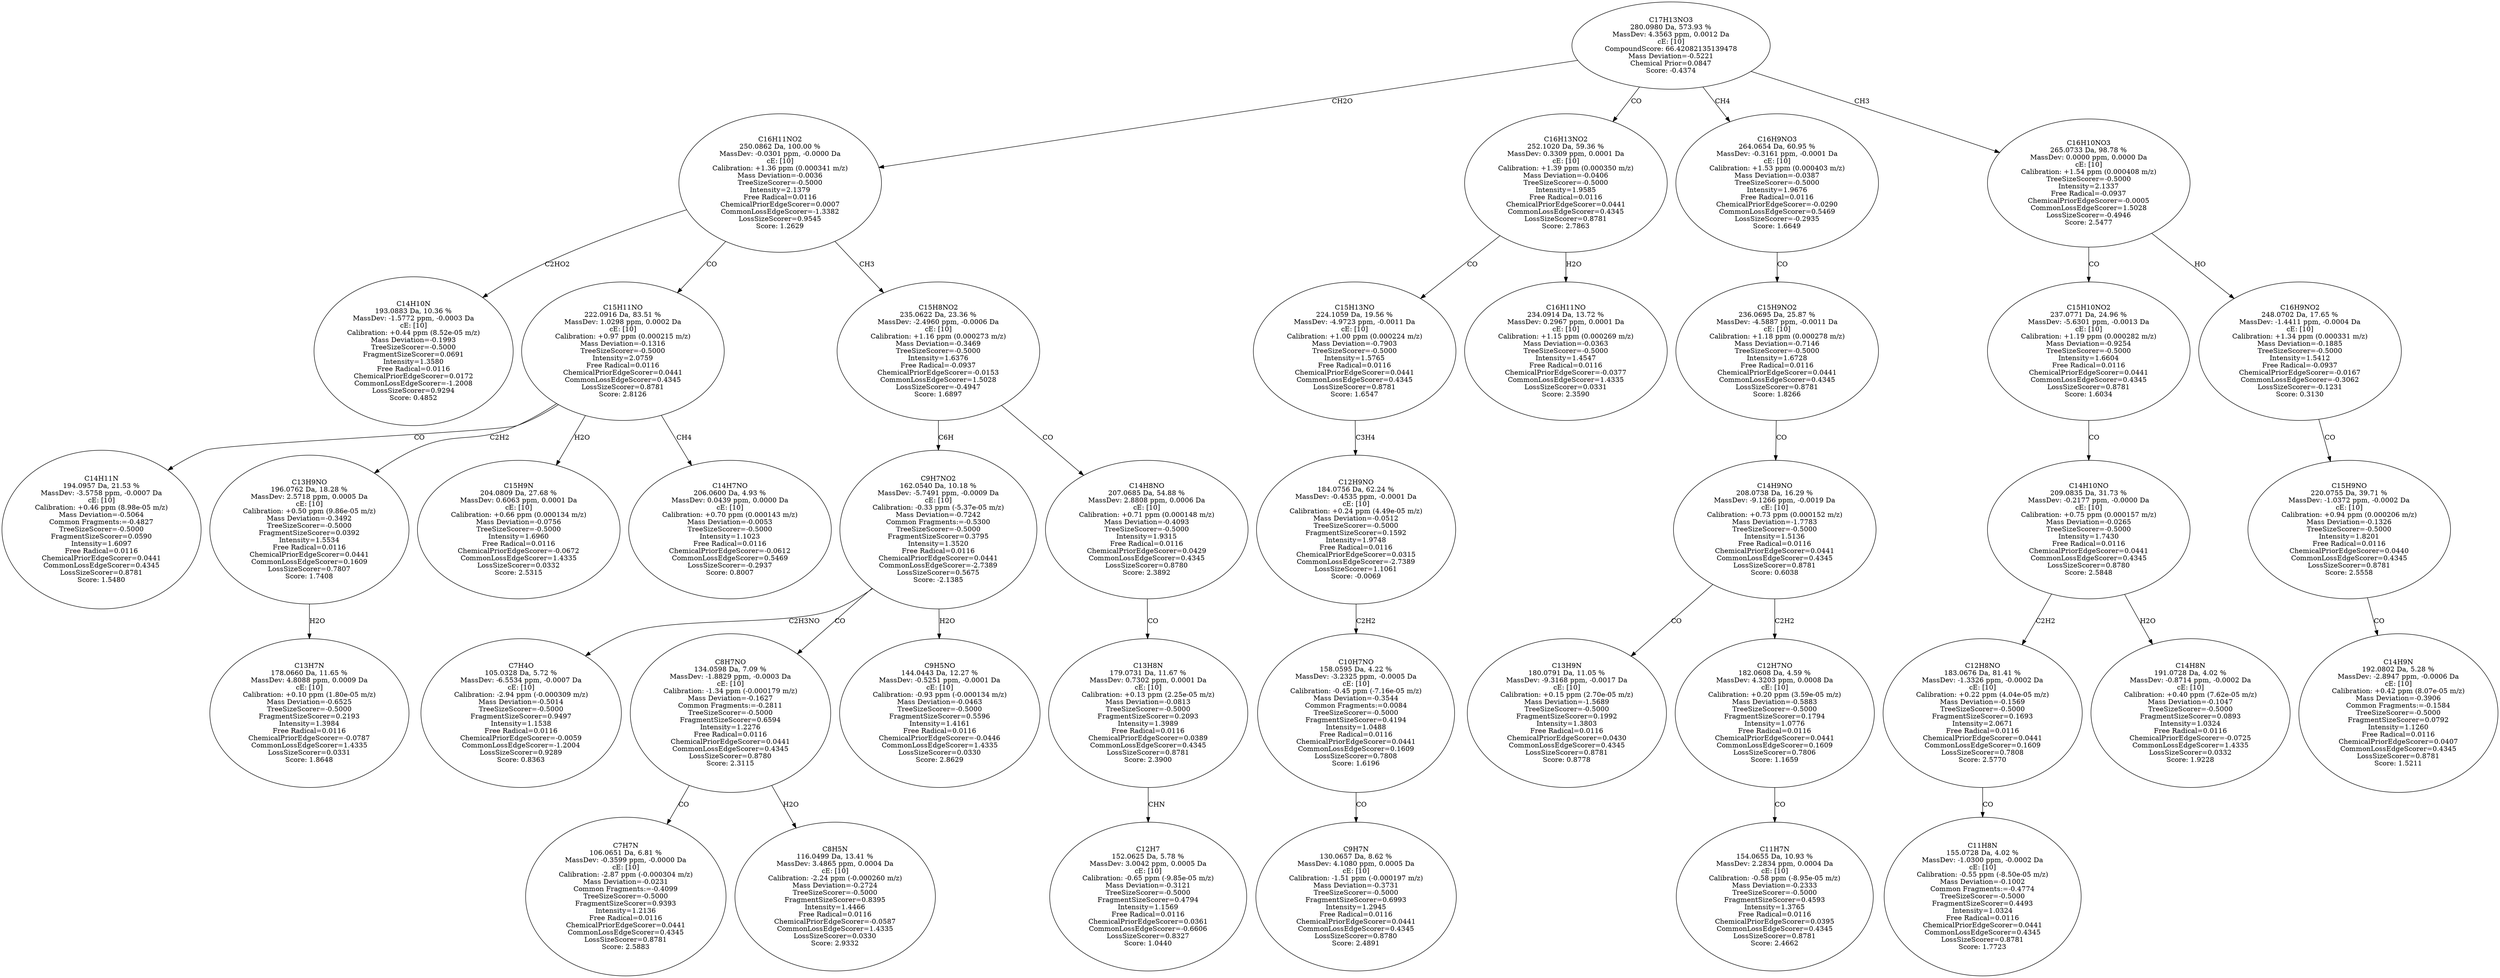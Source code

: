 strict digraph {
v1 [label="C14H10N\n193.0883 Da, 10.36 %\nMassDev: -1.5772 ppm, -0.0003 Da\ncE: [10]\nCalibration: +0.44 ppm (8.52e-05 m/z)\nMass Deviation=-0.1993\nTreeSizeScorer=-0.5000\nFragmentSizeScorer=0.0691\nIntensity=1.3580\nFree Radical=0.0116\nChemicalPriorEdgeScorer=0.0172\nCommonLossEdgeScorer=-1.2008\nLossSizeScorer=0.9294\nScore: 0.4852"];
v2 [label="C14H11N\n194.0957 Da, 21.53 %\nMassDev: -3.5758 ppm, -0.0007 Da\ncE: [10]\nCalibration: +0.46 ppm (8.98e-05 m/z)\nMass Deviation=-0.5064\nCommon Fragments:=-0.4827\nTreeSizeScorer=-0.5000\nFragmentSizeScorer=0.0590\nIntensity=1.6097\nFree Radical=0.0116\nChemicalPriorEdgeScorer=0.0441\nCommonLossEdgeScorer=0.4345\nLossSizeScorer=0.8781\nScore: 1.5480"];
v3 [label="C13H7N\n178.0660 Da, 11.65 %\nMassDev: 4.8088 ppm, 0.0009 Da\ncE: [10]\nCalibration: +0.10 ppm (1.80e-05 m/z)\nMass Deviation=-0.6525\nTreeSizeScorer=-0.5000\nFragmentSizeScorer=0.2193\nIntensity=1.3984\nFree Radical=0.0116\nChemicalPriorEdgeScorer=-0.0787\nCommonLossEdgeScorer=1.4335\nLossSizeScorer=0.0331\nScore: 1.8648"];
v4 [label="C13H9NO\n196.0762 Da, 18.28 %\nMassDev: 2.5718 ppm, 0.0005 Da\ncE: [10]\nCalibration: +0.50 ppm (9.86e-05 m/z)\nMass Deviation=-0.3492\nTreeSizeScorer=-0.5000\nFragmentSizeScorer=0.0392\nIntensity=1.5534\nFree Radical=0.0116\nChemicalPriorEdgeScorer=0.0441\nCommonLossEdgeScorer=0.1609\nLossSizeScorer=0.7807\nScore: 1.7408"];
v5 [label="C15H9N\n204.0809 Da, 27.68 %\nMassDev: 0.6063 ppm, 0.0001 Da\ncE: [10]\nCalibration: +0.66 ppm (0.000134 m/z)\nMass Deviation=-0.0756\nTreeSizeScorer=-0.5000\nIntensity=1.6960\nFree Radical=0.0116\nChemicalPriorEdgeScorer=-0.0672\nCommonLossEdgeScorer=1.4335\nLossSizeScorer=0.0332\nScore: 2.5315"];
v6 [label="C14H7NO\n206.0600 Da, 4.93 %\nMassDev: 0.0439 ppm, 0.0000 Da\ncE: [10]\nCalibration: +0.70 ppm (0.000143 m/z)\nMass Deviation=-0.0053\nTreeSizeScorer=-0.5000\nIntensity=1.1023\nFree Radical=0.0116\nChemicalPriorEdgeScorer=-0.0612\nCommonLossEdgeScorer=0.5469\nLossSizeScorer=-0.2937\nScore: 0.8007"];
v7 [label="C15H11NO\n222.0916 Da, 83.51 %\nMassDev: 1.0298 ppm, 0.0002 Da\ncE: [10]\nCalibration: +0.97 ppm (0.000215 m/z)\nMass Deviation=-0.1316\nTreeSizeScorer=-0.5000\nIntensity=2.0759\nFree Radical=0.0116\nChemicalPriorEdgeScorer=0.0441\nCommonLossEdgeScorer=0.4345\nLossSizeScorer=0.8781\nScore: 2.8126"];
v8 [label="C7H4O\n105.0328 Da, 5.72 %\nMassDev: -6.5534 ppm, -0.0007 Da\ncE: [10]\nCalibration: -2.94 ppm (-0.000309 m/z)\nMass Deviation=-0.5014\nTreeSizeScorer=-0.5000\nFragmentSizeScorer=0.9497\nIntensity=1.1538\nFree Radical=0.0116\nChemicalPriorEdgeScorer=-0.0059\nCommonLossEdgeScorer=-1.2004\nLossSizeScorer=0.9289\nScore: 0.8363"];
v9 [label="C7H7N\n106.0651 Da, 6.81 %\nMassDev: -0.3599 ppm, -0.0000 Da\ncE: [10]\nCalibration: -2.87 ppm (-0.000304 m/z)\nMass Deviation=-0.0231\nCommon Fragments:=-0.4099\nTreeSizeScorer=-0.5000\nFragmentSizeScorer=0.9393\nIntensity=1.2136\nFree Radical=0.0116\nChemicalPriorEdgeScorer=0.0441\nCommonLossEdgeScorer=0.4345\nLossSizeScorer=0.8781\nScore: 2.5883"];
v10 [label="C8H5N\n116.0499 Da, 13.41 %\nMassDev: 3.4865 ppm, 0.0004 Da\ncE: [10]\nCalibration: -2.24 ppm (-0.000260 m/z)\nMass Deviation=-0.2724\nTreeSizeScorer=-0.5000\nFragmentSizeScorer=0.8395\nIntensity=1.4466\nFree Radical=0.0116\nChemicalPriorEdgeScorer=-0.0587\nCommonLossEdgeScorer=1.4335\nLossSizeScorer=0.0330\nScore: 2.9332"];
v11 [label="C8H7NO\n134.0598 Da, 7.09 %\nMassDev: -1.8829 ppm, -0.0003 Da\ncE: [10]\nCalibration: -1.34 ppm (-0.000179 m/z)\nMass Deviation=-0.1627\nCommon Fragments:=-0.2811\nTreeSizeScorer=-0.5000\nFragmentSizeScorer=0.6594\nIntensity=1.2276\nFree Radical=0.0116\nChemicalPriorEdgeScorer=0.0441\nCommonLossEdgeScorer=0.4345\nLossSizeScorer=0.8780\nScore: 2.3115"];
v12 [label="C9H5NO\n144.0443 Da, 12.27 %\nMassDev: -0.5251 ppm, -0.0001 Da\ncE: [10]\nCalibration: -0.93 ppm (-0.000134 m/z)\nMass Deviation=-0.0463\nTreeSizeScorer=-0.5000\nFragmentSizeScorer=0.5596\nIntensity=1.4161\nFree Radical=0.0116\nChemicalPriorEdgeScorer=-0.0446\nCommonLossEdgeScorer=1.4335\nLossSizeScorer=0.0330\nScore: 2.8629"];
v13 [label="C9H7NO2\n162.0540 Da, 10.18 %\nMassDev: -5.7491 ppm, -0.0009 Da\ncE: [10]\nCalibration: -0.33 ppm (-5.37e-05 m/z)\nMass Deviation=-0.7242\nCommon Fragments:=-0.5300\nTreeSizeScorer=-0.5000\nFragmentSizeScorer=0.3795\nIntensity=1.3520\nFree Radical=0.0116\nChemicalPriorEdgeScorer=0.0441\nCommonLossEdgeScorer=-2.7389\nLossSizeScorer=0.5675\nScore: -2.1385"];
v14 [label="C12H7\n152.0625 Da, 5.78 %\nMassDev: 3.0042 ppm, 0.0005 Da\ncE: [10]\nCalibration: -0.65 ppm (-9.85e-05 m/z)\nMass Deviation=-0.3121\nTreeSizeScorer=-0.5000\nFragmentSizeScorer=0.4794\nIntensity=1.1569\nFree Radical=0.0116\nChemicalPriorEdgeScorer=0.0361\nCommonLossEdgeScorer=-0.6606\nLossSizeScorer=0.8327\nScore: 1.0440"];
v15 [label="C13H8N\n179.0731 Da, 11.67 %\nMassDev: 0.7302 ppm, 0.0001 Da\ncE: [10]\nCalibration: +0.13 ppm (2.25e-05 m/z)\nMass Deviation=-0.0813\nTreeSizeScorer=-0.5000\nFragmentSizeScorer=0.2093\nIntensity=1.3989\nFree Radical=0.0116\nChemicalPriorEdgeScorer=0.0389\nCommonLossEdgeScorer=0.4345\nLossSizeScorer=0.8781\nScore: 2.3900"];
v16 [label="C14H8NO\n207.0685 Da, 54.88 %\nMassDev: 2.8808 ppm, 0.0006 Da\ncE: [10]\nCalibration: +0.71 ppm (0.000148 m/z)\nMass Deviation=-0.4093\nTreeSizeScorer=-0.5000\nIntensity=1.9315\nFree Radical=0.0116\nChemicalPriorEdgeScorer=0.0429\nCommonLossEdgeScorer=0.4345\nLossSizeScorer=0.8780\nScore: 2.3892"];
v17 [label="C15H8NO2\n235.0622 Da, 23.36 %\nMassDev: -2.4960 ppm, -0.0006 Da\ncE: [10]\nCalibration: +1.16 ppm (0.000273 m/z)\nMass Deviation=-0.3469\nTreeSizeScorer=-0.5000\nIntensity=1.6376\nFree Radical=-0.0937\nChemicalPriorEdgeScorer=-0.0153\nCommonLossEdgeScorer=1.5028\nLossSizeScorer=-0.4947\nScore: 1.6897"];
v18 [label="C16H11NO2\n250.0862 Da, 100.00 %\nMassDev: -0.0301 ppm, -0.0000 Da\ncE: [10]\nCalibration: +1.36 ppm (0.000341 m/z)\nMass Deviation=-0.0036\nTreeSizeScorer=-0.5000\nIntensity=2.1379\nFree Radical=0.0116\nChemicalPriorEdgeScorer=0.0007\nCommonLossEdgeScorer=-1.3382\nLossSizeScorer=0.9545\nScore: 1.2629"];
v19 [label="C9H7N\n130.0657 Da, 8.62 %\nMassDev: 4.1080 ppm, 0.0005 Da\ncE: [10]\nCalibration: -1.51 ppm (-0.000197 m/z)\nMass Deviation=-0.3731\nTreeSizeScorer=-0.5000\nFragmentSizeScorer=0.6993\nIntensity=1.2945\nFree Radical=0.0116\nChemicalPriorEdgeScorer=0.0441\nCommonLossEdgeScorer=0.4345\nLossSizeScorer=0.8780\nScore: 2.4891"];
v20 [label="C10H7NO\n158.0595 Da, 4.22 %\nMassDev: -3.2325 ppm, -0.0005 Da\ncE: [10]\nCalibration: -0.45 ppm (-7.16e-05 m/z)\nMass Deviation=-0.3544\nCommon Fragments:=0.0084\nTreeSizeScorer=-0.5000\nFragmentSizeScorer=0.4194\nIntensity=1.0488\nFree Radical=0.0116\nChemicalPriorEdgeScorer=0.0441\nCommonLossEdgeScorer=0.1609\nLossSizeScorer=0.7808\nScore: 1.6196"];
v21 [label="C12H9NO\n184.0756 Da, 62.24 %\nMassDev: -0.4535 ppm, -0.0001 Da\ncE: [10]\nCalibration: +0.24 ppm (4.49e-05 m/z)\nMass Deviation=-0.0512\nTreeSizeScorer=-0.5000\nFragmentSizeScorer=0.1592\nIntensity=1.9748\nFree Radical=0.0116\nChemicalPriorEdgeScorer=0.0315\nCommonLossEdgeScorer=-2.7389\nLossSizeScorer=1.1061\nScore: -0.0069"];
v22 [label="C15H13NO\n224.1059 Da, 19.56 %\nMassDev: -4.9723 ppm, -0.0011 Da\ncE: [10]\nCalibration: +1.00 ppm (0.000224 m/z)\nMass Deviation=-0.7903\nTreeSizeScorer=-0.5000\nIntensity=1.5765\nFree Radical=0.0116\nChemicalPriorEdgeScorer=0.0441\nCommonLossEdgeScorer=0.4345\nLossSizeScorer=0.8781\nScore: 1.6547"];
v23 [label="C16H11NO\n234.0914 Da, 13.72 %\nMassDev: 0.2967 ppm, 0.0001 Da\ncE: [10]\nCalibration: +1.15 ppm (0.000269 m/z)\nMass Deviation=-0.0363\nTreeSizeScorer=-0.5000\nIntensity=1.4547\nFree Radical=0.0116\nChemicalPriorEdgeScorer=-0.0377\nCommonLossEdgeScorer=1.4335\nLossSizeScorer=0.0331\nScore: 2.3590"];
v24 [label="C16H13NO2\n252.1020 Da, 59.36 %\nMassDev: 0.3309 ppm, 0.0001 Da\ncE: [10]\nCalibration: +1.39 ppm (0.000350 m/z)\nMass Deviation=-0.0406\nTreeSizeScorer=-0.5000\nIntensity=1.9585\nFree Radical=0.0116\nChemicalPriorEdgeScorer=0.0441\nCommonLossEdgeScorer=0.4345\nLossSizeScorer=0.8781\nScore: 2.7863"];
v25 [label="C13H9N\n180.0791 Da, 11.05 %\nMassDev: -9.3168 ppm, -0.0017 Da\ncE: [10]\nCalibration: +0.15 ppm (2.70e-05 m/z)\nMass Deviation=-1.5689\nTreeSizeScorer=-0.5000\nFragmentSizeScorer=0.1992\nIntensity=1.3803\nFree Radical=0.0116\nChemicalPriorEdgeScorer=0.0430\nCommonLossEdgeScorer=0.4345\nLossSizeScorer=0.8781\nScore: 0.8778"];
v26 [label="C11H7N\n154.0655 Da, 10.93 %\nMassDev: 2.2834 ppm, 0.0004 Da\ncE: [10]\nCalibration: -0.58 ppm (-8.95e-05 m/z)\nMass Deviation=-0.2333\nTreeSizeScorer=-0.5000\nFragmentSizeScorer=0.4593\nIntensity=1.3765\nFree Radical=0.0116\nChemicalPriorEdgeScorer=0.0395\nCommonLossEdgeScorer=0.4345\nLossSizeScorer=0.8781\nScore: 2.4662"];
v27 [label="C12H7NO\n182.0608 Da, 4.59 %\nMassDev: 4.3203 ppm, 0.0008 Da\ncE: [10]\nCalibration: +0.20 ppm (3.59e-05 m/z)\nMass Deviation=-0.5883\nTreeSizeScorer=-0.5000\nFragmentSizeScorer=0.1794\nIntensity=1.0776\nFree Radical=0.0116\nChemicalPriorEdgeScorer=0.0441\nCommonLossEdgeScorer=0.1609\nLossSizeScorer=0.7806\nScore: 1.1659"];
v28 [label="C14H9NO\n208.0738 Da, 16.29 %\nMassDev: -9.1266 ppm, -0.0019 Da\ncE: [10]\nCalibration: +0.73 ppm (0.000152 m/z)\nMass Deviation=-1.7783\nTreeSizeScorer=-0.5000\nIntensity=1.5136\nFree Radical=0.0116\nChemicalPriorEdgeScorer=0.0441\nCommonLossEdgeScorer=0.4345\nLossSizeScorer=0.8781\nScore: 0.6038"];
v29 [label="C15H9NO2\n236.0695 Da, 25.87 %\nMassDev: -4.5887 ppm, -0.0011 Da\ncE: [10]\nCalibration: +1.18 ppm (0.000278 m/z)\nMass Deviation=-0.7146\nTreeSizeScorer=-0.5000\nIntensity=1.6728\nFree Radical=0.0116\nChemicalPriorEdgeScorer=0.0441\nCommonLossEdgeScorer=0.4345\nLossSizeScorer=0.8781\nScore: 1.8266"];
v30 [label="C16H9NO3\n264.0654 Da, 60.95 %\nMassDev: -0.3161 ppm, -0.0001 Da\ncE: [10]\nCalibration: +1.53 ppm (0.000403 m/z)\nMass Deviation=-0.0387\nTreeSizeScorer=-0.5000\nIntensity=1.9676\nFree Radical=0.0116\nChemicalPriorEdgeScorer=-0.0290\nCommonLossEdgeScorer=0.5469\nLossSizeScorer=-0.2935\nScore: 1.6649"];
v31 [label="C11H8N\n155.0728 Da, 4.02 %\nMassDev: -1.0300 ppm, -0.0002 Da\ncE: [10]\nCalibration: -0.55 ppm (-8.50e-05 m/z)\nMass Deviation=-0.1002\nCommon Fragments:=-0.4774\nTreeSizeScorer=-0.5000\nFragmentSizeScorer=0.4493\nIntensity=1.0324\nFree Radical=0.0116\nChemicalPriorEdgeScorer=0.0441\nCommonLossEdgeScorer=0.4345\nLossSizeScorer=0.8781\nScore: 1.7723"];
v32 [label="C12H8NO\n183.0676 Da, 81.41 %\nMassDev: -1.3326 ppm, -0.0002 Da\ncE: [10]\nCalibration: +0.22 ppm (4.04e-05 m/z)\nMass Deviation=-0.1569\nTreeSizeScorer=-0.5000\nFragmentSizeScorer=0.1693\nIntensity=2.0671\nFree Radical=0.0116\nChemicalPriorEdgeScorer=0.0441\nCommonLossEdgeScorer=0.1609\nLossSizeScorer=0.7808\nScore: 2.5770"];
v33 [label="C14H8N\n191.0728 Da, 4.02 %\nMassDev: -0.8714 ppm, -0.0002 Da\ncE: [10]\nCalibration: +0.40 ppm (7.62e-05 m/z)\nMass Deviation=-0.1047\nTreeSizeScorer=-0.5000\nFragmentSizeScorer=0.0893\nIntensity=1.0324\nFree Radical=0.0116\nChemicalPriorEdgeScorer=-0.0725\nCommonLossEdgeScorer=1.4335\nLossSizeScorer=0.0332\nScore: 1.9228"];
v34 [label="C14H10NO\n209.0835 Da, 31.73 %\nMassDev: -0.2177 ppm, -0.0000 Da\ncE: [10]\nCalibration: +0.75 ppm (0.000157 m/z)\nMass Deviation=-0.0265\nTreeSizeScorer=-0.5000\nIntensity=1.7430\nFree Radical=0.0116\nChemicalPriorEdgeScorer=0.0441\nCommonLossEdgeScorer=0.4345\nLossSizeScorer=0.8780\nScore: 2.5848"];
v35 [label="C15H10NO2\n237.0771 Da, 24.96 %\nMassDev: -5.6301 ppm, -0.0013 Da\ncE: [10]\nCalibration: +1.19 ppm (0.000282 m/z)\nMass Deviation=-0.9254\nTreeSizeScorer=-0.5000\nIntensity=1.6604\nFree Radical=0.0116\nChemicalPriorEdgeScorer=0.0441\nCommonLossEdgeScorer=0.4345\nLossSizeScorer=0.8781\nScore: 1.6034"];
v36 [label="C14H9N\n192.0802 Da, 5.28 %\nMassDev: -2.8947 ppm, -0.0006 Da\ncE: [10]\nCalibration: +0.42 ppm (8.07e-05 m/z)\nMass Deviation=-0.3906\nCommon Fragments:=-0.1584\nTreeSizeScorer=-0.5000\nFragmentSizeScorer=0.0792\nIntensity=1.1260\nFree Radical=0.0116\nChemicalPriorEdgeScorer=0.0407\nCommonLossEdgeScorer=0.4345\nLossSizeScorer=0.8781\nScore: 1.5211"];
v37 [label="C15H9NO\n220.0755 Da, 39.71 %\nMassDev: -1.0372 ppm, -0.0002 Da\ncE: [10]\nCalibration: +0.94 ppm (0.000206 m/z)\nMass Deviation=-0.1326\nTreeSizeScorer=-0.5000\nIntensity=1.8201\nFree Radical=0.0116\nChemicalPriorEdgeScorer=0.0440\nCommonLossEdgeScorer=0.4345\nLossSizeScorer=0.8781\nScore: 2.5558"];
v38 [label="C16H9NO2\n248.0702 Da, 17.65 %\nMassDev: -1.4411 ppm, -0.0004 Da\ncE: [10]\nCalibration: +1.34 ppm (0.000331 m/z)\nMass Deviation=-0.1885\nTreeSizeScorer=-0.5000\nIntensity=1.5412\nFree Radical=-0.0937\nChemicalPriorEdgeScorer=-0.0167\nCommonLossEdgeScorer=-0.3062\nLossSizeScorer=-0.1231\nScore: 0.3130"];
v39 [label="C16H10NO3\n265.0733 Da, 98.78 %\nMassDev: 0.0000 ppm, 0.0000 Da\ncE: [10]\nCalibration: +1.54 ppm (0.000408 m/z)\nTreeSizeScorer=-0.5000\nIntensity=2.1337\nFree Radical=-0.0937\nChemicalPriorEdgeScorer=-0.0005\nCommonLossEdgeScorer=1.5028\nLossSizeScorer=-0.4946\nScore: 2.5477"];
v40 [label="C17H13NO3\n280.0980 Da, 573.93 %\nMassDev: 4.3563 ppm, 0.0012 Da\ncE: [10]\nCompoundScore: 66.42082135139478\nMass Deviation=-0.5221\nChemical Prior=0.0847\nScore: -0.4374"];
v18 -> v1 [label="C2HO2"];
v7 -> v2 [label="CO"];
v4 -> v3 [label="H2O"];
v7 -> v4 [label="C2H2"];
v7 -> v5 [label="H2O"];
v7 -> v6 [label="CH4"];
v18 -> v7 [label="CO"];
v13 -> v8 [label="C2H3NO"];
v11 -> v9 [label="CO"];
v11 -> v10 [label="H2O"];
v13 -> v11 [label="CO"];
v13 -> v12 [label="H2O"];
v17 -> v13 [label="C6H"];
v15 -> v14 [label="CHN"];
v16 -> v15 [label="CO"];
v17 -> v16 [label="CO"];
v18 -> v17 [label="CH3"];
v40 -> v18 [label="CH2O"];
v20 -> v19 [label="CO"];
v21 -> v20 [label="C2H2"];
v22 -> v21 [label="C3H4"];
v24 -> v22 [label="CO"];
v24 -> v23 [label="H2O"];
v40 -> v24 [label="CO"];
v28 -> v25 [label="CO"];
v27 -> v26 [label="CO"];
v28 -> v27 [label="C2H2"];
v29 -> v28 [label="CO"];
v30 -> v29 [label="CO"];
v40 -> v30 [label="CH4"];
v32 -> v31 [label="CO"];
v34 -> v32 [label="C2H2"];
v34 -> v33 [label="H2O"];
v35 -> v34 [label="CO"];
v39 -> v35 [label="CO"];
v37 -> v36 [label="CO"];
v38 -> v37 [label="CO"];
v39 -> v38 [label="HO"];
v40 -> v39 [label="CH3"];
}